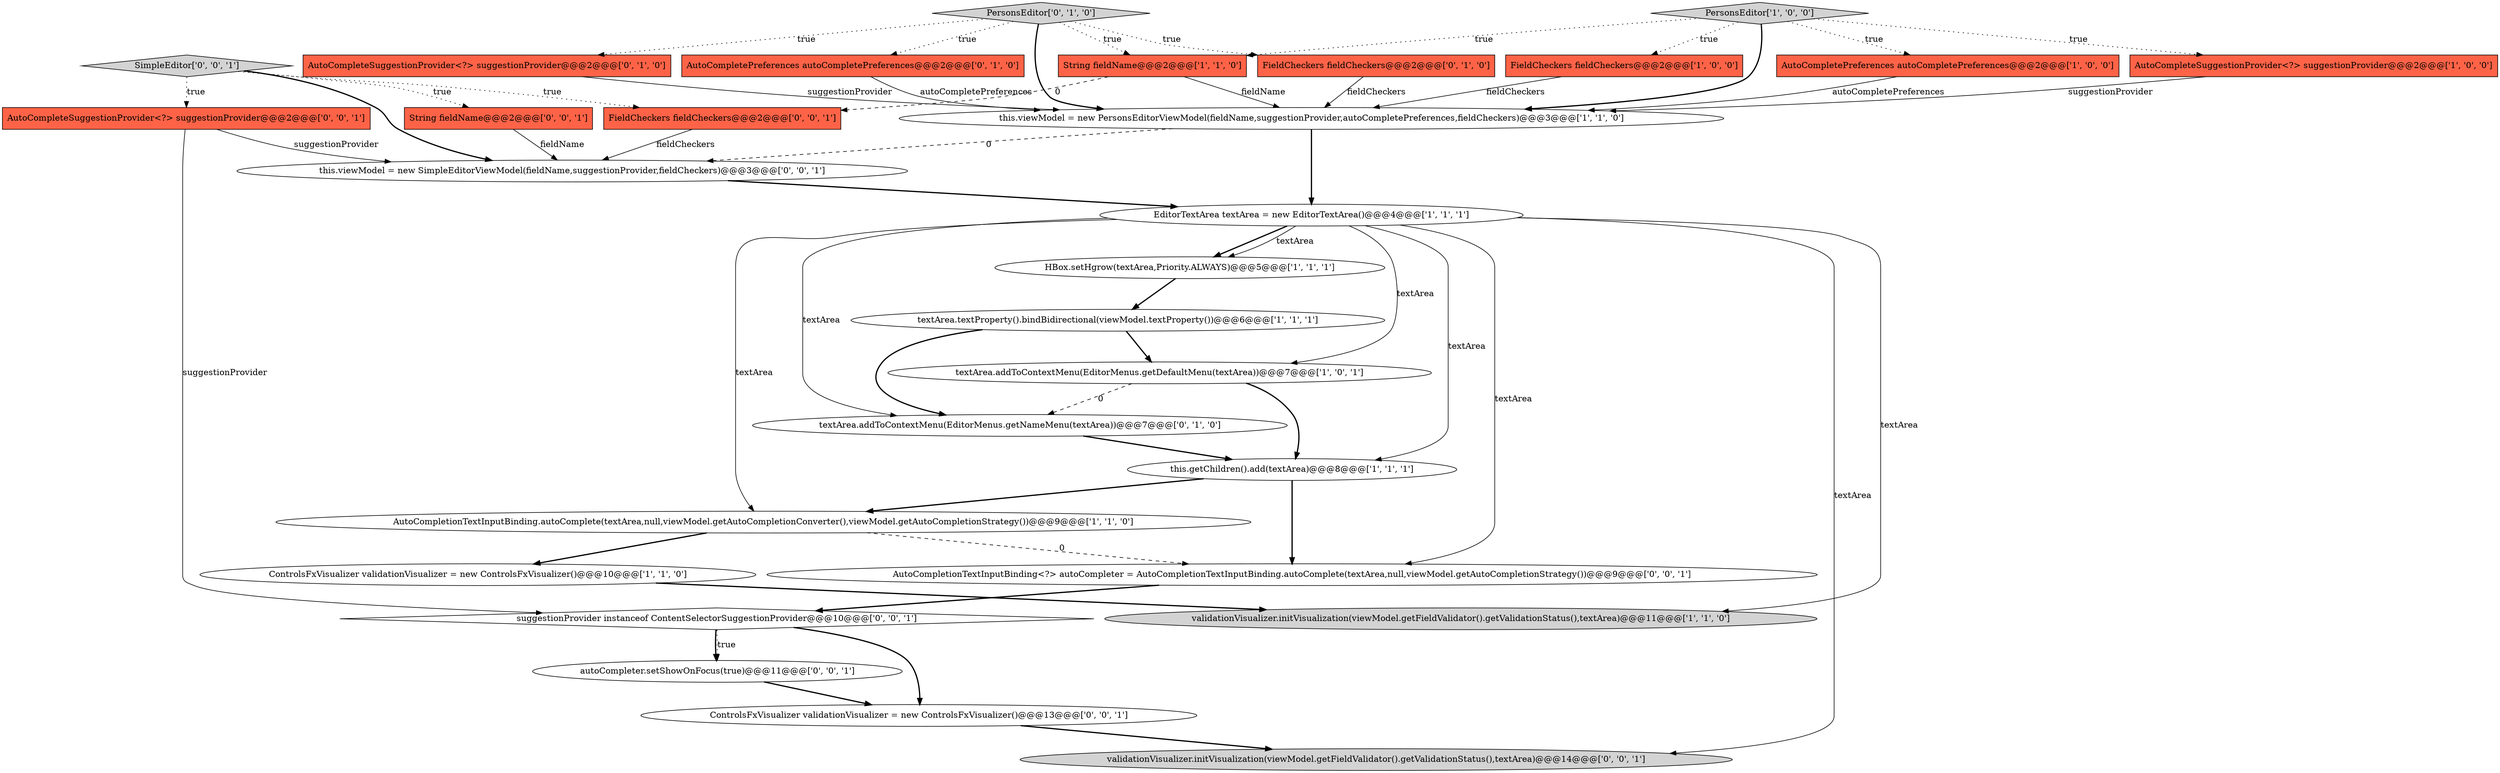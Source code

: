digraph {
0 [style = filled, label = "AutoCompleteSuggestionProvider<?> suggestionProvider@@@2@@@['1', '0', '0']", fillcolor = tomato, shape = box image = "AAA0AAABBB1BBB"];
12 [style = filled, label = "textArea.textProperty().bindBidirectional(viewModel.textProperty())@@@6@@@['1', '1', '1']", fillcolor = white, shape = ellipse image = "AAA0AAABBB1BBB"];
7 [style = filled, label = "EditorTextArea textArea = new EditorTextArea()@@@4@@@['1', '1', '1']", fillcolor = white, shape = ellipse image = "AAA0AAABBB1BBB"];
3 [style = filled, label = "this.getChildren().add(textArea)@@@8@@@['1', '1', '1']", fillcolor = white, shape = ellipse image = "AAA0AAABBB1BBB"];
13 [style = filled, label = "ControlsFxVisualizer validationVisualizer = new ControlsFxVisualizer()@@@10@@@['1', '1', '0']", fillcolor = white, shape = ellipse image = "AAA0AAABBB1BBB"];
24 [style = filled, label = "AutoCompleteSuggestionProvider<?> suggestionProvider@@@2@@@['0', '0', '1']", fillcolor = tomato, shape = box image = "AAA0AAABBB3BBB"];
28 [style = filled, label = "FieldCheckers fieldCheckers@@@2@@@['0', '0', '1']", fillcolor = tomato, shape = box image = "AAA0AAABBB3BBB"];
2 [style = filled, label = "FieldCheckers fieldCheckers@@@2@@@['1', '0', '0']", fillcolor = tomato, shape = box image = "AAA0AAABBB1BBB"];
6 [style = filled, label = "PersonsEditor['1', '0', '0']", fillcolor = lightgray, shape = diamond image = "AAA0AAABBB1BBB"];
4 [style = filled, label = "this.viewModel = new PersonsEditorViewModel(fieldName,suggestionProvider,autoCompletePreferences,fieldCheckers)@@@3@@@['1', '1', '0']", fillcolor = white, shape = ellipse image = "AAA0AAABBB1BBB"];
9 [style = filled, label = "String fieldName@@@2@@@['1', '1', '0']", fillcolor = tomato, shape = box image = "AAA0AAABBB1BBB"];
20 [style = filled, label = "this.viewModel = new SimpleEditorViewModel(fieldName,suggestionProvider,fieldCheckers)@@@3@@@['0', '0', '1']", fillcolor = white, shape = ellipse image = "AAA0AAABBB3BBB"];
26 [style = filled, label = "ControlsFxVisualizer validationVisualizer = new ControlsFxVisualizer()@@@13@@@['0', '0', '1']", fillcolor = white, shape = ellipse image = "AAA0AAABBB3BBB"];
17 [style = filled, label = "AutoCompleteSuggestionProvider<?> suggestionProvider@@@2@@@['0', '1', '0']", fillcolor = tomato, shape = box image = "AAA0AAABBB2BBB"];
21 [style = filled, label = "AutoCompletionTextInputBinding<?> autoCompleter = AutoCompletionTextInputBinding.autoComplete(textArea,null,viewModel.getAutoCompletionStrategy())@@@9@@@['0', '0', '1']", fillcolor = white, shape = ellipse image = "AAA0AAABBB3BBB"];
27 [style = filled, label = "String fieldName@@@2@@@['0', '0', '1']", fillcolor = tomato, shape = box image = "AAA0AAABBB3BBB"];
18 [style = filled, label = "AutoCompletePreferences autoCompletePreferences@@@2@@@['0', '1', '0']", fillcolor = tomato, shape = box image = "AAA0AAABBB2BBB"];
15 [style = filled, label = "textArea.addToContextMenu(EditorMenus.getNameMenu(textArea))@@@7@@@['0', '1', '0']", fillcolor = white, shape = ellipse image = "AAA1AAABBB2BBB"];
5 [style = filled, label = "validationVisualizer.initVisualization(viewModel.getFieldValidator().getValidationStatus(),textArea)@@@11@@@['1', '1', '0']", fillcolor = lightgray, shape = ellipse image = "AAA0AAABBB1BBB"];
23 [style = filled, label = "suggestionProvider instanceof ContentSelectorSuggestionProvider@@@10@@@['0', '0', '1']", fillcolor = white, shape = diamond image = "AAA0AAABBB3BBB"];
8 [style = filled, label = "AutoCompletePreferences autoCompletePreferences@@@2@@@['1', '0', '0']", fillcolor = tomato, shape = box image = "AAA0AAABBB1BBB"];
22 [style = filled, label = "validationVisualizer.initVisualization(viewModel.getFieldValidator().getValidationStatus(),textArea)@@@14@@@['0', '0', '1']", fillcolor = lightgray, shape = ellipse image = "AAA0AAABBB3BBB"];
25 [style = filled, label = "autoCompleter.setShowOnFocus(true)@@@11@@@['0', '0', '1']", fillcolor = white, shape = ellipse image = "AAA0AAABBB3BBB"];
16 [style = filled, label = "PersonsEditor['0', '1', '0']", fillcolor = lightgray, shape = diamond image = "AAA0AAABBB2BBB"];
19 [style = filled, label = "SimpleEditor['0', '0', '1']", fillcolor = lightgray, shape = diamond image = "AAA0AAABBB3BBB"];
1 [style = filled, label = "textArea.addToContextMenu(EditorMenus.getDefaultMenu(textArea))@@@7@@@['1', '0', '1']", fillcolor = white, shape = ellipse image = "AAA0AAABBB1BBB"];
11 [style = filled, label = "AutoCompletionTextInputBinding.autoComplete(textArea,null,viewModel.getAutoCompletionConverter(),viewModel.getAutoCompletionStrategy())@@@9@@@['1', '1', '0']", fillcolor = white, shape = ellipse image = "AAA0AAABBB1BBB"];
10 [style = filled, label = "HBox.setHgrow(textArea,Priority.ALWAYS)@@@5@@@['1', '1', '1']", fillcolor = white, shape = ellipse image = "AAA0AAABBB1BBB"];
14 [style = filled, label = "FieldCheckers fieldCheckers@@@2@@@['0', '1', '0']", fillcolor = tomato, shape = box image = "AAA0AAABBB2BBB"];
26->22 [style = bold, label=""];
7->1 [style = solid, label="textArea"];
3->11 [style = bold, label=""];
23->25 [style = bold, label=""];
4->7 [style = bold, label=""];
9->4 [style = solid, label="fieldName"];
6->4 [style = bold, label=""];
16->4 [style = bold, label=""];
20->7 [style = bold, label=""];
7->11 [style = solid, label="textArea"];
7->10 [style = bold, label=""];
14->4 [style = solid, label="fieldCheckers"];
19->24 [style = dotted, label="true"];
12->15 [style = bold, label=""];
19->20 [style = bold, label=""];
25->26 [style = bold, label=""];
3->21 [style = bold, label=""];
16->18 [style = dotted, label="true"];
16->14 [style = dotted, label="true"];
18->4 [style = solid, label="autoCompletePreferences"];
24->23 [style = solid, label="suggestionProvider"];
8->4 [style = solid, label="autoCompletePreferences"];
12->1 [style = bold, label=""];
2->4 [style = solid, label="fieldCheckers"];
7->5 [style = solid, label="textArea"];
7->15 [style = solid, label="textArea"];
11->21 [style = dashed, label="0"];
23->26 [style = bold, label=""];
10->12 [style = bold, label=""];
17->4 [style = solid, label="suggestionProvider"];
6->0 [style = dotted, label="true"];
9->28 [style = dashed, label="0"];
24->20 [style = solid, label="suggestionProvider"];
6->8 [style = dotted, label="true"];
1->3 [style = bold, label=""];
16->9 [style = dotted, label="true"];
7->3 [style = solid, label="textArea"];
28->20 [style = solid, label="fieldCheckers"];
23->25 [style = dotted, label="true"];
11->13 [style = bold, label=""];
7->21 [style = solid, label="textArea"];
27->20 [style = solid, label="fieldName"];
7->10 [style = solid, label="textArea"];
15->3 [style = bold, label=""];
1->15 [style = dashed, label="0"];
6->9 [style = dotted, label="true"];
4->20 [style = dashed, label="0"];
0->4 [style = solid, label="suggestionProvider"];
7->22 [style = solid, label="textArea"];
6->2 [style = dotted, label="true"];
21->23 [style = bold, label=""];
16->17 [style = dotted, label="true"];
19->27 [style = dotted, label="true"];
13->5 [style = bold, label=""];
19->28 [style = dotted, label="true"];
}
